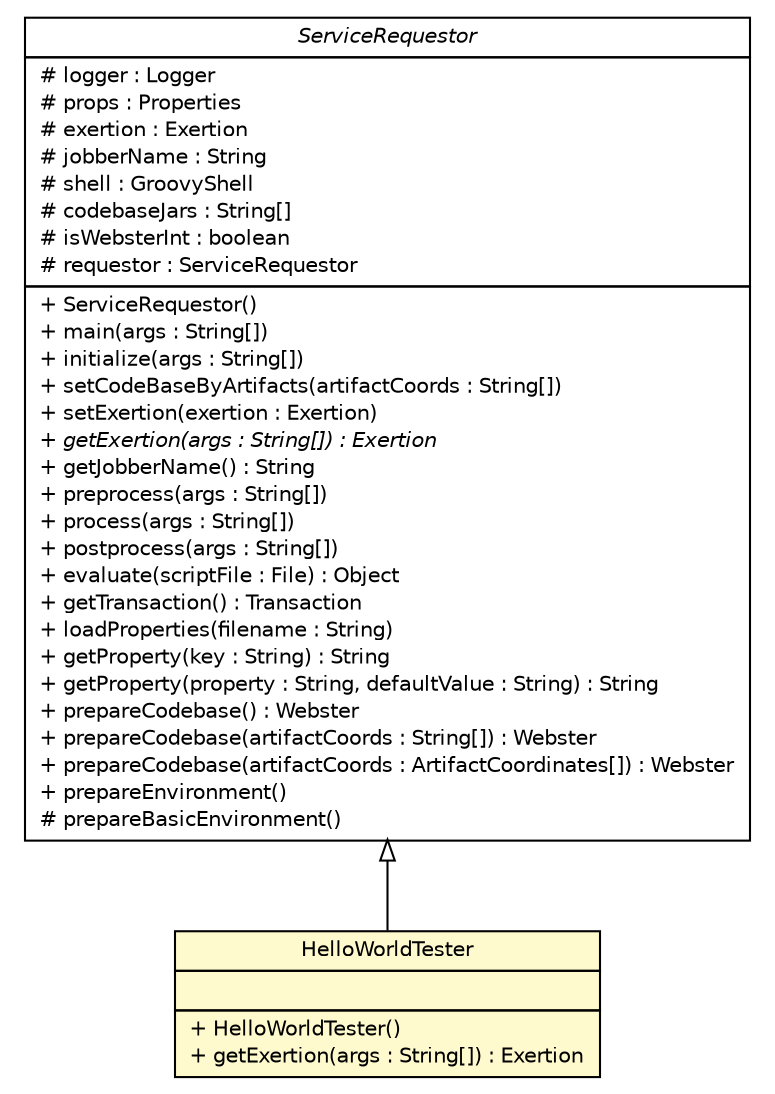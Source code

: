 #!/usr/local/bin/dot
#
# Class diagram 
# Generated by UMLGraph version R5_6 (http://www.umlgraph.org/)
#

digraph G {
	edge [fontname="Helvetica",fontsize=10,labelfontname="Helvetica",labelfontsize=10];
	node [fontname="Helvetica",fontsize=10,shape=plaintext];
	nodesep=0.25;
	ranksep=0.5;
	// sorcer.core.requestor.ServiceRequestor
	c261799 [label=<<table title="sorcer.core.requestor.ServiceRequestor" border="0" cellborder="1" cellspacing="0" cellpadding="2" port="p" href="../core/requestor/ServiceRequestor.html">
		<tr><td><table border="0" cellspacing="0" cellpadding="1">
<tr><td align="center" balign="center"><font face="Helvetica-Oblique"> ServiceRequestor </font></td></tr>
		</table></td></tr>
		<tr><td><table border="0" cellspacing="0" cellpadding="1">
<tr><td align="left" balign="left"> # logger : Logger </td></tr>
<tr><td align="left" balign="left"> # props : Properties </td></tr>
<tr><td align="left" balign="left"> # exertion : Exertion </td></tr>
<tr><td align="left" balign="left"> # jobberName : String </td></tr>
<tr><td align="left" balign="left"> # shell : GroovyShell </td></tr>
<tr><td align="left" balign="left"> # codebaseJars : String[] </td></tr>
<tr><td align="left" balign="left"> # isWebsterInt : boolean </td></tr>
<tr><td align="left" balign="left"> # requestor : ServiceRequestor </td></tr>
		</table></td></tr>
		<tr><td><table border="0" cellspacing="0" cellpadding="1">
<tr><td align="left" balign="left"> + ServiceRequestor() </td></tr>
<tr><td align="left" balign="left"> + main(args : String[]) </td></tr>
<tr><td align="left" balign="left"> + initialize(args : String[]) </td></tr>
<tr><td align="left" balign="left"> + setCodeBaseByArtifacts(artifactCoords : String[]) </td></tr>
<tr><td align="left" balign="left"> + setExertion(exertion : Exertion) </td></tr>
<tr><td align="left" balign="left"><font face="Helvetica-Oblique" point-size="10.0"> + getExertion(args : String[]) : Exertion </font></td></tr>
<tr><td align="left" balign="left"> + getJobberName() : String </td></tr>
<tr><td align="left" balign="left"> + preprocess(args : String[]) </td></tr>
<tr><td align="left" balign="left"> + process(args : String[]) </td></tr>
<tr><td align="left" balign="left"> + postprocess(args : String[]) </td></tr>
<tr><td align="left" balign="left"> + evaluate(scriptFile : File) : Object </td></tr>
<tr><td align="left" balign="left"> + getTransaction() : Transaction </td></tr>
<tr><td align="left" balign="left"> + loadProperties(filename : String) </td></tr>
<tr><td align="left" balign="left"> + getProperty(key : String) : String </td></tr>
<tr><td align="left" balign="left"> + getProperty(property : String, defaultValue : String) : String </td></tr>
<tr><td align="left" balign="left"> + prepareCodebase() : Webster </td></tr>
<tr><td align="left" balign="left"> + prepareCodebase(artifactCoords : String[]) : Webster </td></tr>
<tr><td align="left" balign="left"> + prepareCodebase(artifactCoords : ArtifactCoordinates[]) : Webster </td></tr>
<tr><td align="left" balign="left"> + prepareEnvironment() </td></tr>
<tr><td align="left" balign="left"> # prepareBasicEnvironment() </td></tr>
		</table></td></tr>
		</table>>, URL="../core/requestor/ServiceRequestor.html", fontname="Helvetica", fontcolor="black", fontsize=10.0];
	// sorcer.ex0.HelloWorldTester
	c261933 [label=<<table title="sorcer.ex0.HelloWorldTester" border="0" cellborder="1" cellspacing="0" cellpadding="2" port="p" bgcolor="lemonChiffon" href="./HelloWorldTester.html">
		<tr><td><table border="0" cellspacing="0" cellpadding="1">
<tr><td align="center" balign="center"> HelloWorldTester </td></tr>
		</table></td></tr>
		<tr><td><table border="0" cellspacing="0" cellpadding="1">
<tr><td align="left" balign="left">  </td></tr>
		</table></td></tr>
		<tr><td><table border="0" cellspacing="0" cellpadding="1">
<tr><td align="left" balign="left"> + HelloWorldTester() </td></tr>
<tr><td align="left" balign="left"> + getExertion(args : String[]) : Exertion </td></tr>
		</table></td></tr>
		</table>>, URL="./HelloWorldTester.html", fontname="Helvetica", fontcolor="black", fontsize=10.0];
	//sorcer.ex0.HelloWorldTester extends sorcer.core.requestor.ServiceRequestor
	c261799:p -> c261933:p [dir=back,arrowtail=empty];
}

